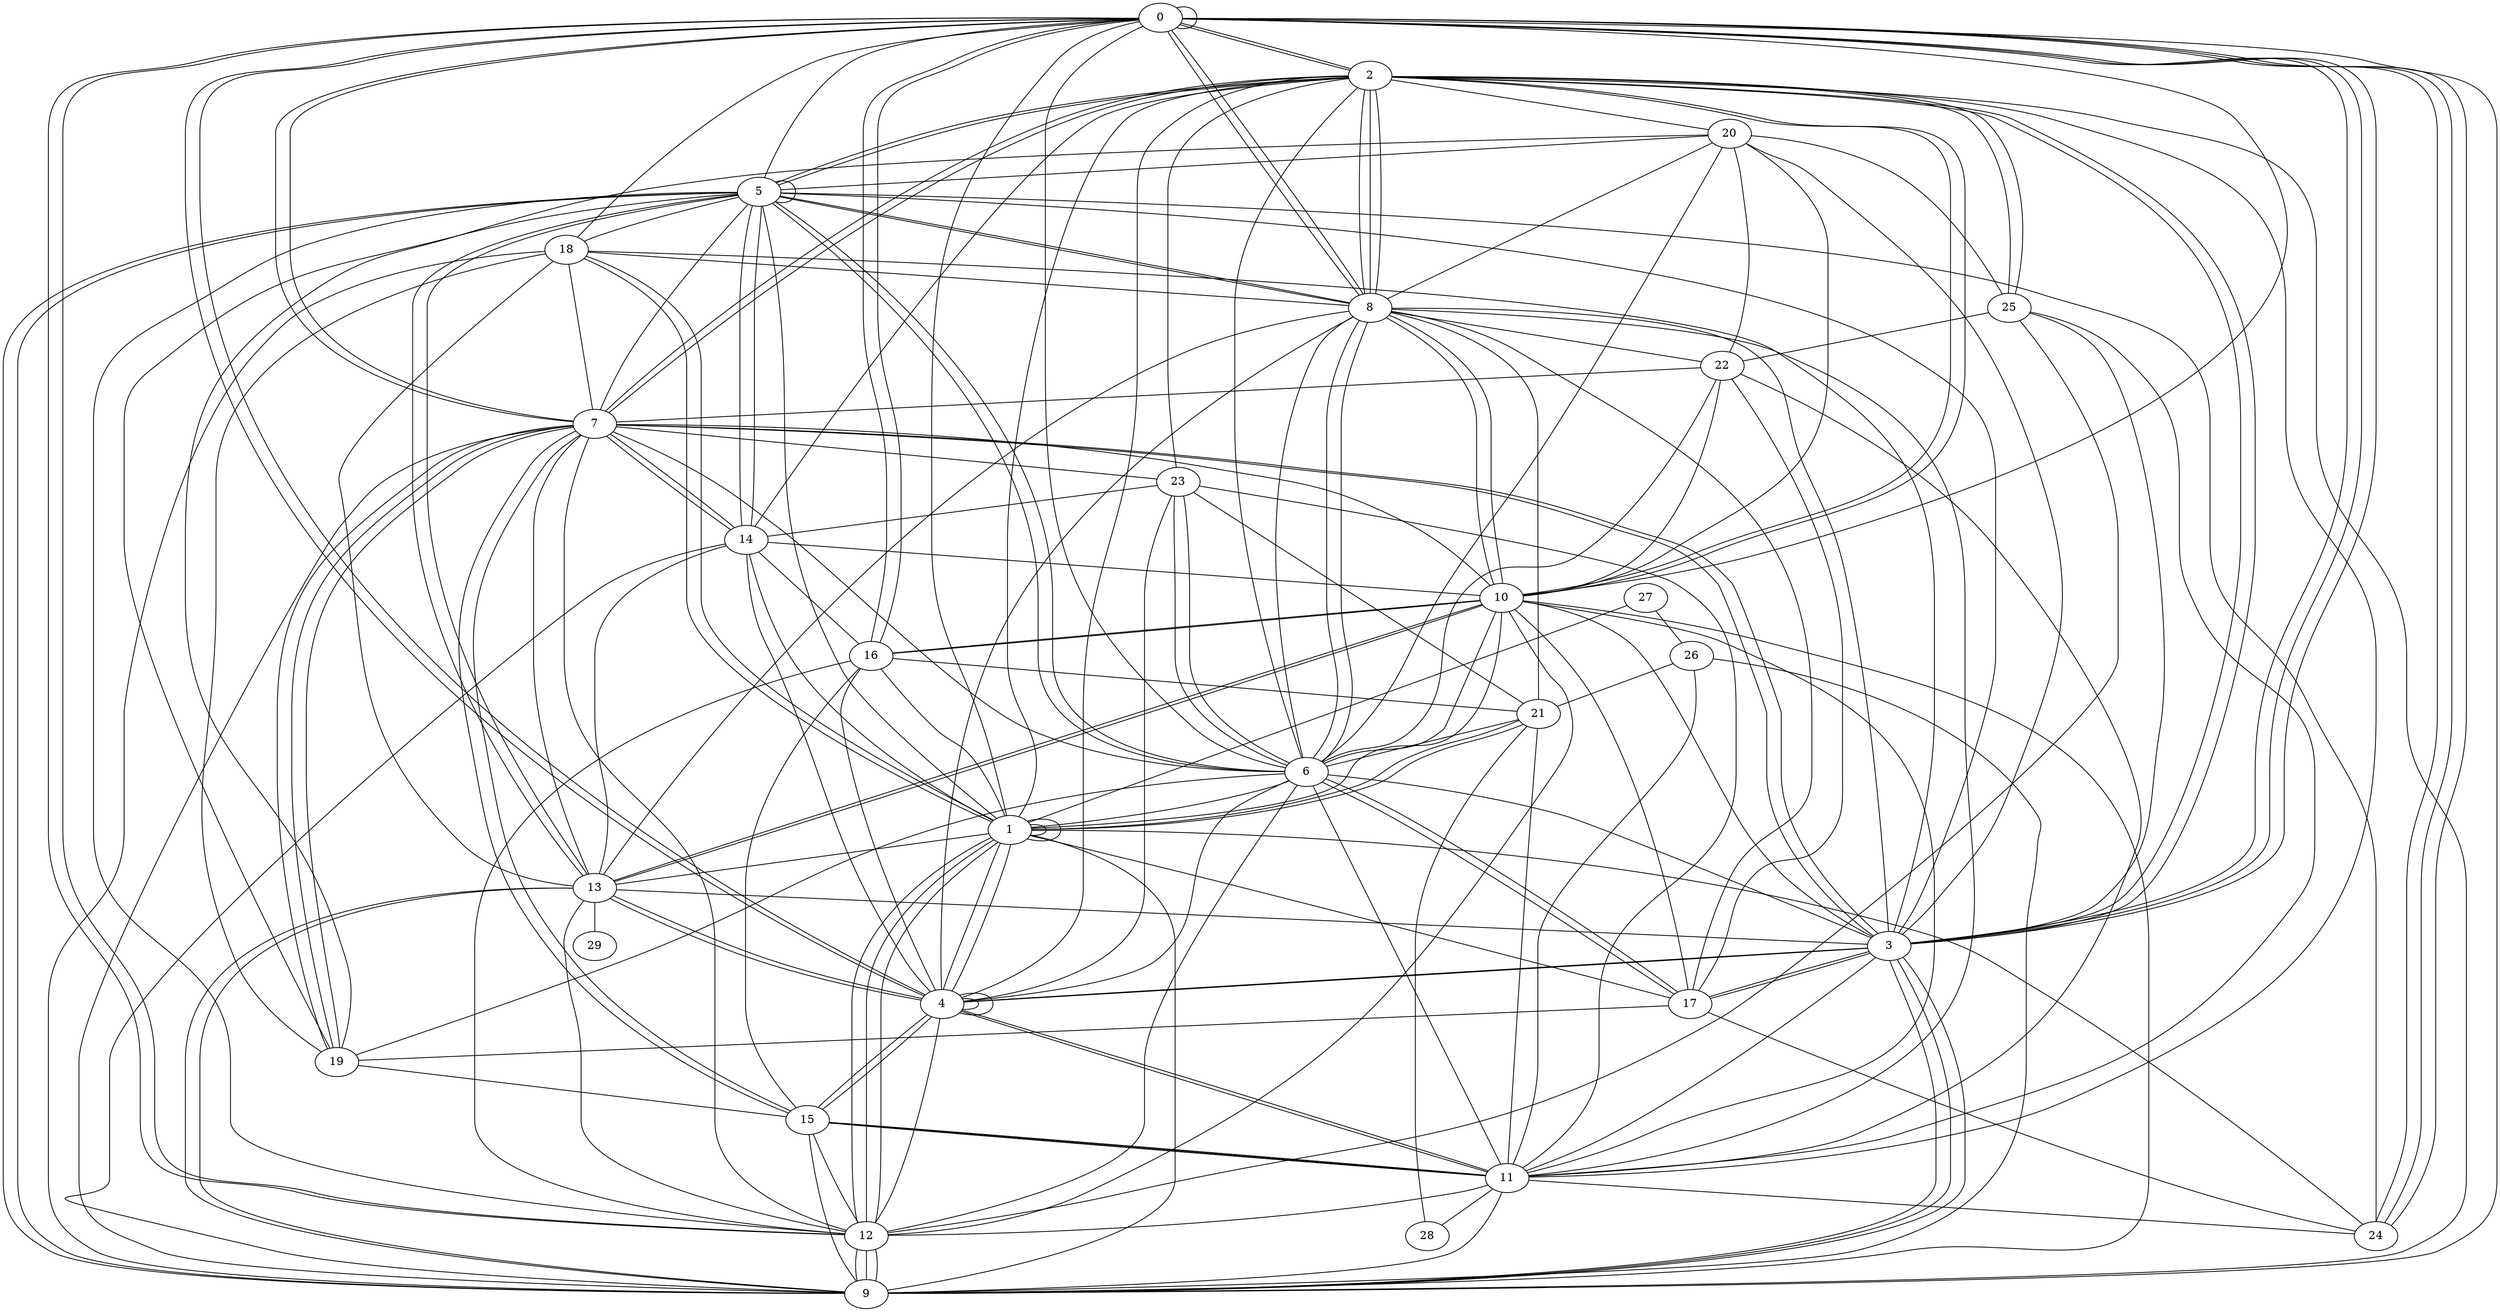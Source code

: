 graph G {
0;
1;
2;
3;
4;
5;
6;
7;
8;
9;
10;
11;
12;
13;
14;
15;
16;
17;
18;
19;
20;
21;
22;
23;
24;
25;
26;
27;
28;
29;
5--5 ;
26--21 ;
11--12 ;
2--0 ;
0--3 ;
5--14 ;
0--8 ;
1--2 ;
1--18 ;
10--22 ;
9--5 ;
8--5 ;
0--10 ;
16--14 ;
19--7 ;
11--15 ;
6--17 ;
23--2 ;
4--1 ;
1--21 ;
20--8 ;
3--0 ;
7--23 ;
0--3 ;
5--2 ;
21--8 ;
10--20 ;
4--15 ;
0--0 ;
1--21 ;
17--1 ;
5--0 ;
5--6 ;
14--4 ;
11--9 ;
8--2 ;
0--18 ;
13--9 ;
6--10 ;
25--3 ;
15--11 ;
4--4 ;
6--8 ;
7--14 ;
12--1 ;
8--0 ;
8--6 ;
8--6 ;
25--12 ;
16--0 ;
5--8 ;
19--15 ;
10--8 ;
2--8 ;
9--2 ;
6--3 ;
22--7 ;
10--11 ;
24--5 ;
17--10 ;
7--6 ;
11--28 ;
13--14 ;
17--22 ;
24--1 ;
5--13 ;
16--0 ;
21--6 ;
4--8 ;
4--13 ;
9--3 ;
6--1 ;
1--1 ;
4--2 ;
17--19 ;
5--7 ;
2--5 ;
12--9 ;
4--15 ;
14--9 ;
13--7 ;
4--11 ;
12--16 ;
17--6 ;
17--24 ;
5--6 ;
25--2 ;
16--15 ;
25--22 ;
1--1 ;
0--12 ;
1--4 ;
3--4 ;
6--22 ;
20--5 ;
5--13 ;
8--22 ;
11--21 ;
0--4 ;
24--0 ;
13--29 ;
3--18 ;
19--18 ;
13--4 ;
10--16 ;
10--7 ;
1--14 ;
7--15 ;
4--4 ;
2--7 ;
3--17 ;
5--12 ;
13--12 ;
17--3 ;
7--12 ;
7--19 ;
11--8 ;
12--1 ;
11--23 ;
26--11 ;
13--3 ;
11--6 ;
19--5 ;
0--2 ;
14--2 ;
3--2 ;
0--7 ;
11--24 ;
8--2 ;
11--3 ;
4--3 ;
2--10 ;
20--25 ;
23--6 ;
12--1 ;
27--1 ;
0--24 ;
1--10 ;
7--3 ;
25--2 ;
11--22 ;
10--13 ;
10--2 ;
27--26 ;
19--6 ;
8--13 ;
0--9 ;
16--1 ;
0--12 ;
9--18 ;
1--18 ;
1--13 ;
9--5 ;
12--10 ;
3--2 ;
0--6 ;
4--12 ;
12--6 ;
10--9 ;
4--6 ;
8--10 ;
7--3 ;
7--2 ;
16--10 ;
17--8 ;
2--11 ;
4--16 ;
7--14 ;
7--9 ;
21--23 ;
15--7 ;
9--1 ;
2--6 ;
15--9 ;
20--6 ;
5--14 ;
16--21 ;
9--12 ;
3--20 ;
3--9 ;
7--19 ;
23--4 ;
9--12 ;
13--9 ;
10--3 ;
2--20 ;
1--0 ;
14--10 ;
26--9 ;
23--6 ;
4--0 ;
22--20 ;
5--18 ;
0--7 ;
21--28 ;
23--14 ;
11--15 ;
13--10 ;
7--18 ;
12--15 ;
24--0 ;
25--11 ;
4--11 ;
3--5 ;
19--20 ;
18--8 ;
18--13 ;
9--3 ;
3--8 ;
5--1 ;
}
